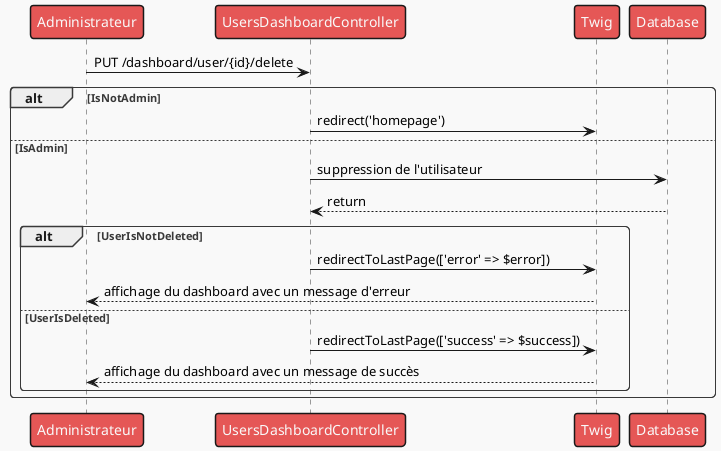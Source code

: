 @startuml

!theme mars

Person as "Administrateur" -> UsersDashboardController : PUT /dashboard/user/{id}/delete

alt IsNotAdmin
    UsersDashboardController -> Twig : redirect('homepage')
else IsAdmin
    UsersDashboardController -> Database : suppression de l'utilisateur
    Database --> UsersDashboardController : return
    alt UserIsNotDeleted
        UsersDashboardController -> Twig : redirectToLastPage(['error' => $error])
        Twig --> Person : affichage du dashboard avec un message d'erreur
    else UserIsDeleted
        UsersDashboardController -> Twig : redirectToLastPage(['success' => $success])
        Twig --> Person : affichage du dashboard avec un message de succès
    end
end
@enduml